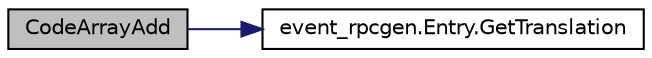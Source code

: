 digraph G
{
  edge [fontname="Helvetica",fontsize="10",labelfontname="Helvetica",labelfontsize="10"];
  node [fontname="Helvetica",fontsize="10",shape=record];
  rankdir="LR";
  Node1 [label="CodeArrayAdd",height=0.2,width=0.4,color="black", fillcolor="grey75", style="filled" fontcolor="black"];
  Node1 -> Node2 [color="midnightblue",fontsize="10",style="solid",fontname="Helvetica"];
  Node2 [label="event_rpcgen.Entry.GetTranslation",height=0.2,width=0.4,color="black", fillcolor="white", style="filled",URL="$classevent__rpcgen_1_1_entry.html#a2fe68b7b10e68bb612069eb1cc612823"];
}
